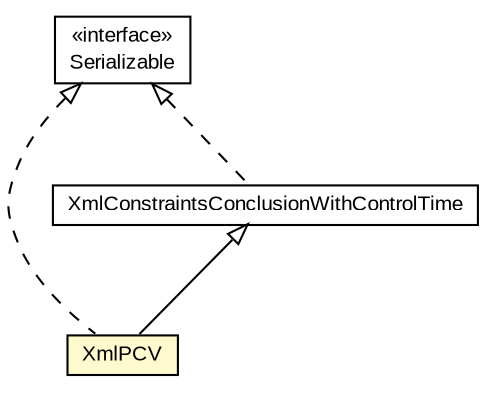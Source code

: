 #!/usr/local/bin/dot
#
# Class diagram 
# Generated by UMLGraph version R5_6-24-gf6e263 (http://www.umlgraph.org/)
#

digraph G {
	edge [fontname="arial",fontsize=10,labelfontname="arial",labelfontsize=10];
	node [fontname="arial",fontsize=10,shape=plaintext];
	nodesep=0.25;
	ranksep=0.5;
	// eu.europa.esig.dss.jaxb.detailedreport.XmlPCV
	c814655 [label=<<table title="eu.europa.esig.dss.jaxb.detailedreport.XmlPCV" border="0" cellborder="1" cellspacing="0" cellpadding="2" port="p" bgcolor="lemonChiffon" href="./XmlPCV.html">
		<tr><td><table border="0" cellspacing="0" cellpadding="1">
<tr><td align="center" balign="center"> XmlPCV </td></tr>
		</table></td></tr>
		</table>>, URL="./XmlPCV.html", fontname="arial", fontcolor="black", fontsize=10.0];
	// eu.europa.esig.dss.jaxb.detailedreport.XmlConstraintsConclusionWithControlTime
	c814660 [label=<<table title="eu.europa.esig.dss.jaxb.detailedreport.XmlConstraintsConclusionWithControlTime" border="0" cellborder="1" cellspacing="0" cellpadding="2" port="p" href="./XmlConstraintsConclusionWithControlTime.html">
		<tr><td><table border="0" cellspacing="0" cellpadding="1">
<tr><td align="center" balign="center"> XmlConstraintsConclusionWithControlTime </td></tr>
		</table></td></tr>
		</table>>, URL="./XmlConstraintsConclusionWithControlTime.html", fontname="arial", fontcolor="black", fontsize=10.0];
	//eu.europa.esig.dss.jaxb.detailedreport.XmlPCV extends eu.europa.esig.dss.jaxb.detailedreport.XmlConstraintsConclusionWithControlTime
	c814660:p -> c814655:p [dir=back,arrowtail=empty];
	//eu.europa.esig.dss.jaxb.detailedreport.XmlPCV implements java.io.Serializable
	c815244:p -> c814655:p [dir=back,arrowtail=empty,style=dashed];
	//eu.europa.esig.dss.jaxb.detailedreport.XmlConstraintsConclusionWithControlTime implements java.io.Serializable
	c815244:p -> c814660:p [dir=back,arrowtail=empty,style=dashed];
	// java.io.Serializable
	c815244 [label=<<table title="java.io.Serializable" border="0" cellborder="1" cellspacing="0" cellpadding="2" port="p" href="http://java.sun.com/j2se/1.4.2/docs/api/java/io/Serializable.html">
		<tr><td><table border="0" cellspacing="0" cellpadding="1">
<tr><td align="center" balign="center"> &#171;interface&#187; </td></tr>
<tr><td align="center" balign="center"> Serializable </td></tr>
		</table></td></tr>
		</table>>, URL="http://java.sun.com/j2se/1.4.2/docs/api/java/io/Serializable.html", fontname="arial", fontcolor="black", fontsize=10.0];
}

